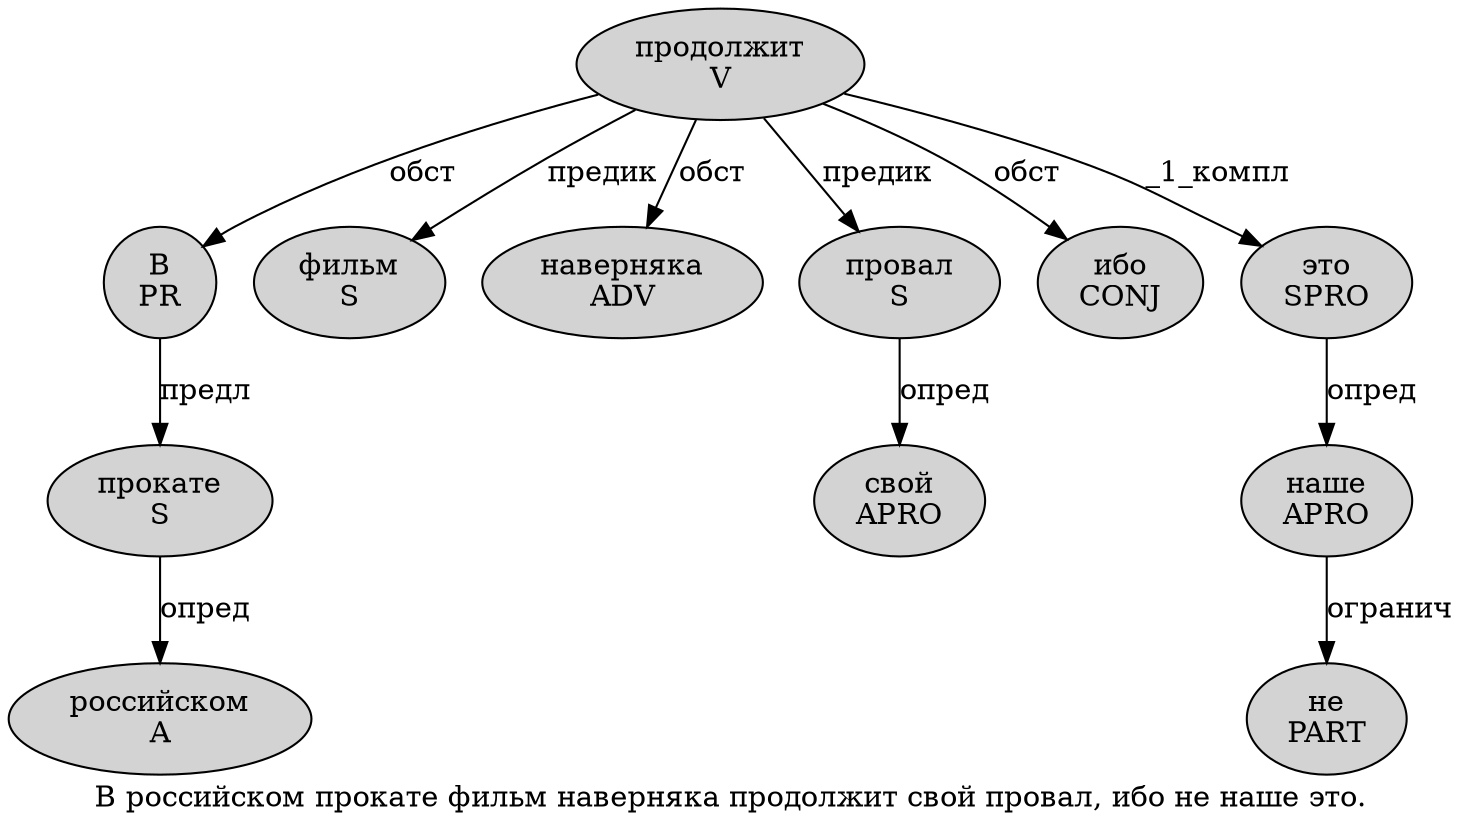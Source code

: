 digraph SENTENCE_4299 {
	graph [label="В российском прокате фильм наверняка продолжит свой провал, ибо не наше это."]
	node [style=filled]
		0 [label="В
PR" color="" fillcolor=lightgray penwidth=1 shape=ellipse]
		1 [label="российском
A" color="" fillcolor=lightgray penwidth=1 shape=ellipse]
		2 [label="прокате
S" color="" fillcolor=lightgray penwidth=1 shape=ellipse]
		3 [label="фильм
S" color="" fillcolor=lightgray penwidth=1 shape=ellipse]
		4 [label="наверняка
ADV" color="" fillcolor=lightgray penwidth=1 shape=ellipse]
		5 [label="продолжит
V" color="" fillcolor=lightgray penwidth=1 shape=ellipse]
		6 [label="свой
APRO" color="" fillcolor=lightgray penwidth=1 shape=ellipse]
		7 [label="провал
S" color="" fillcolor=lightgray penwidth=1 shape=ellipse]
		9 [label="ибо
CONJ" color="" fillcolor=lightgray penwidth=1 shape=ellipse]
		10 [label="не
PART" color="" fillcolor=lightgray penwidth=1 shape=ellipse]
		11 [label="наше
APRO" color="" fillcolor=lightgray penwidth=1 shape=ellipse]
		12 [label="это
SPRO" color="" fillcolor=lightgray penwidth=1 shape=ellipse]
			11 -> 10 [label="огранич"]
			12 -> 11 [label="опред"]
			0 -> 2 [label="предл"]
			5 -> 0 [label="обст"]
			5 -> 3 [label="предик"]
			5 -> 4 [label="обст"]
			5 -> 7 [label="предик"]
			5 -> 9 [label="обст"]
			5 -> 12 [label="_1_компл"]
			2 -> 1 [label="опред"]
			7 -> 6 [label="опред"]
}